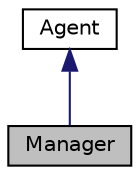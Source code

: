 digraph "Manager"
{
 // LATEX_PDF_SIZE
  edge [fontname="Helvetica",fontsize="10",labelfontname="Helvetica",labelfontsize="10"];
  node [fontname="Helvetica",fontsize="10",shape=record];
  Node1 [label="Manager",height=0.2,width=0.4,color="black", fillcolor="grey75", style="filled", fontcolor="black",tooltip="Clase que representa al agente de tipo gestor de casos."];
  Node2 -> Node1 [dir="back",color="midnightblue",fontsize="10",style="solid",fontname="Helvetica"];
  Node2 [label="Agent",height=0.2,width=0.4,color="black", fillcolor="white", style="filled",URL="$d8/dfe/classAgent.html",tooltip="Clase que representa a un agente en la simulación."];
}
